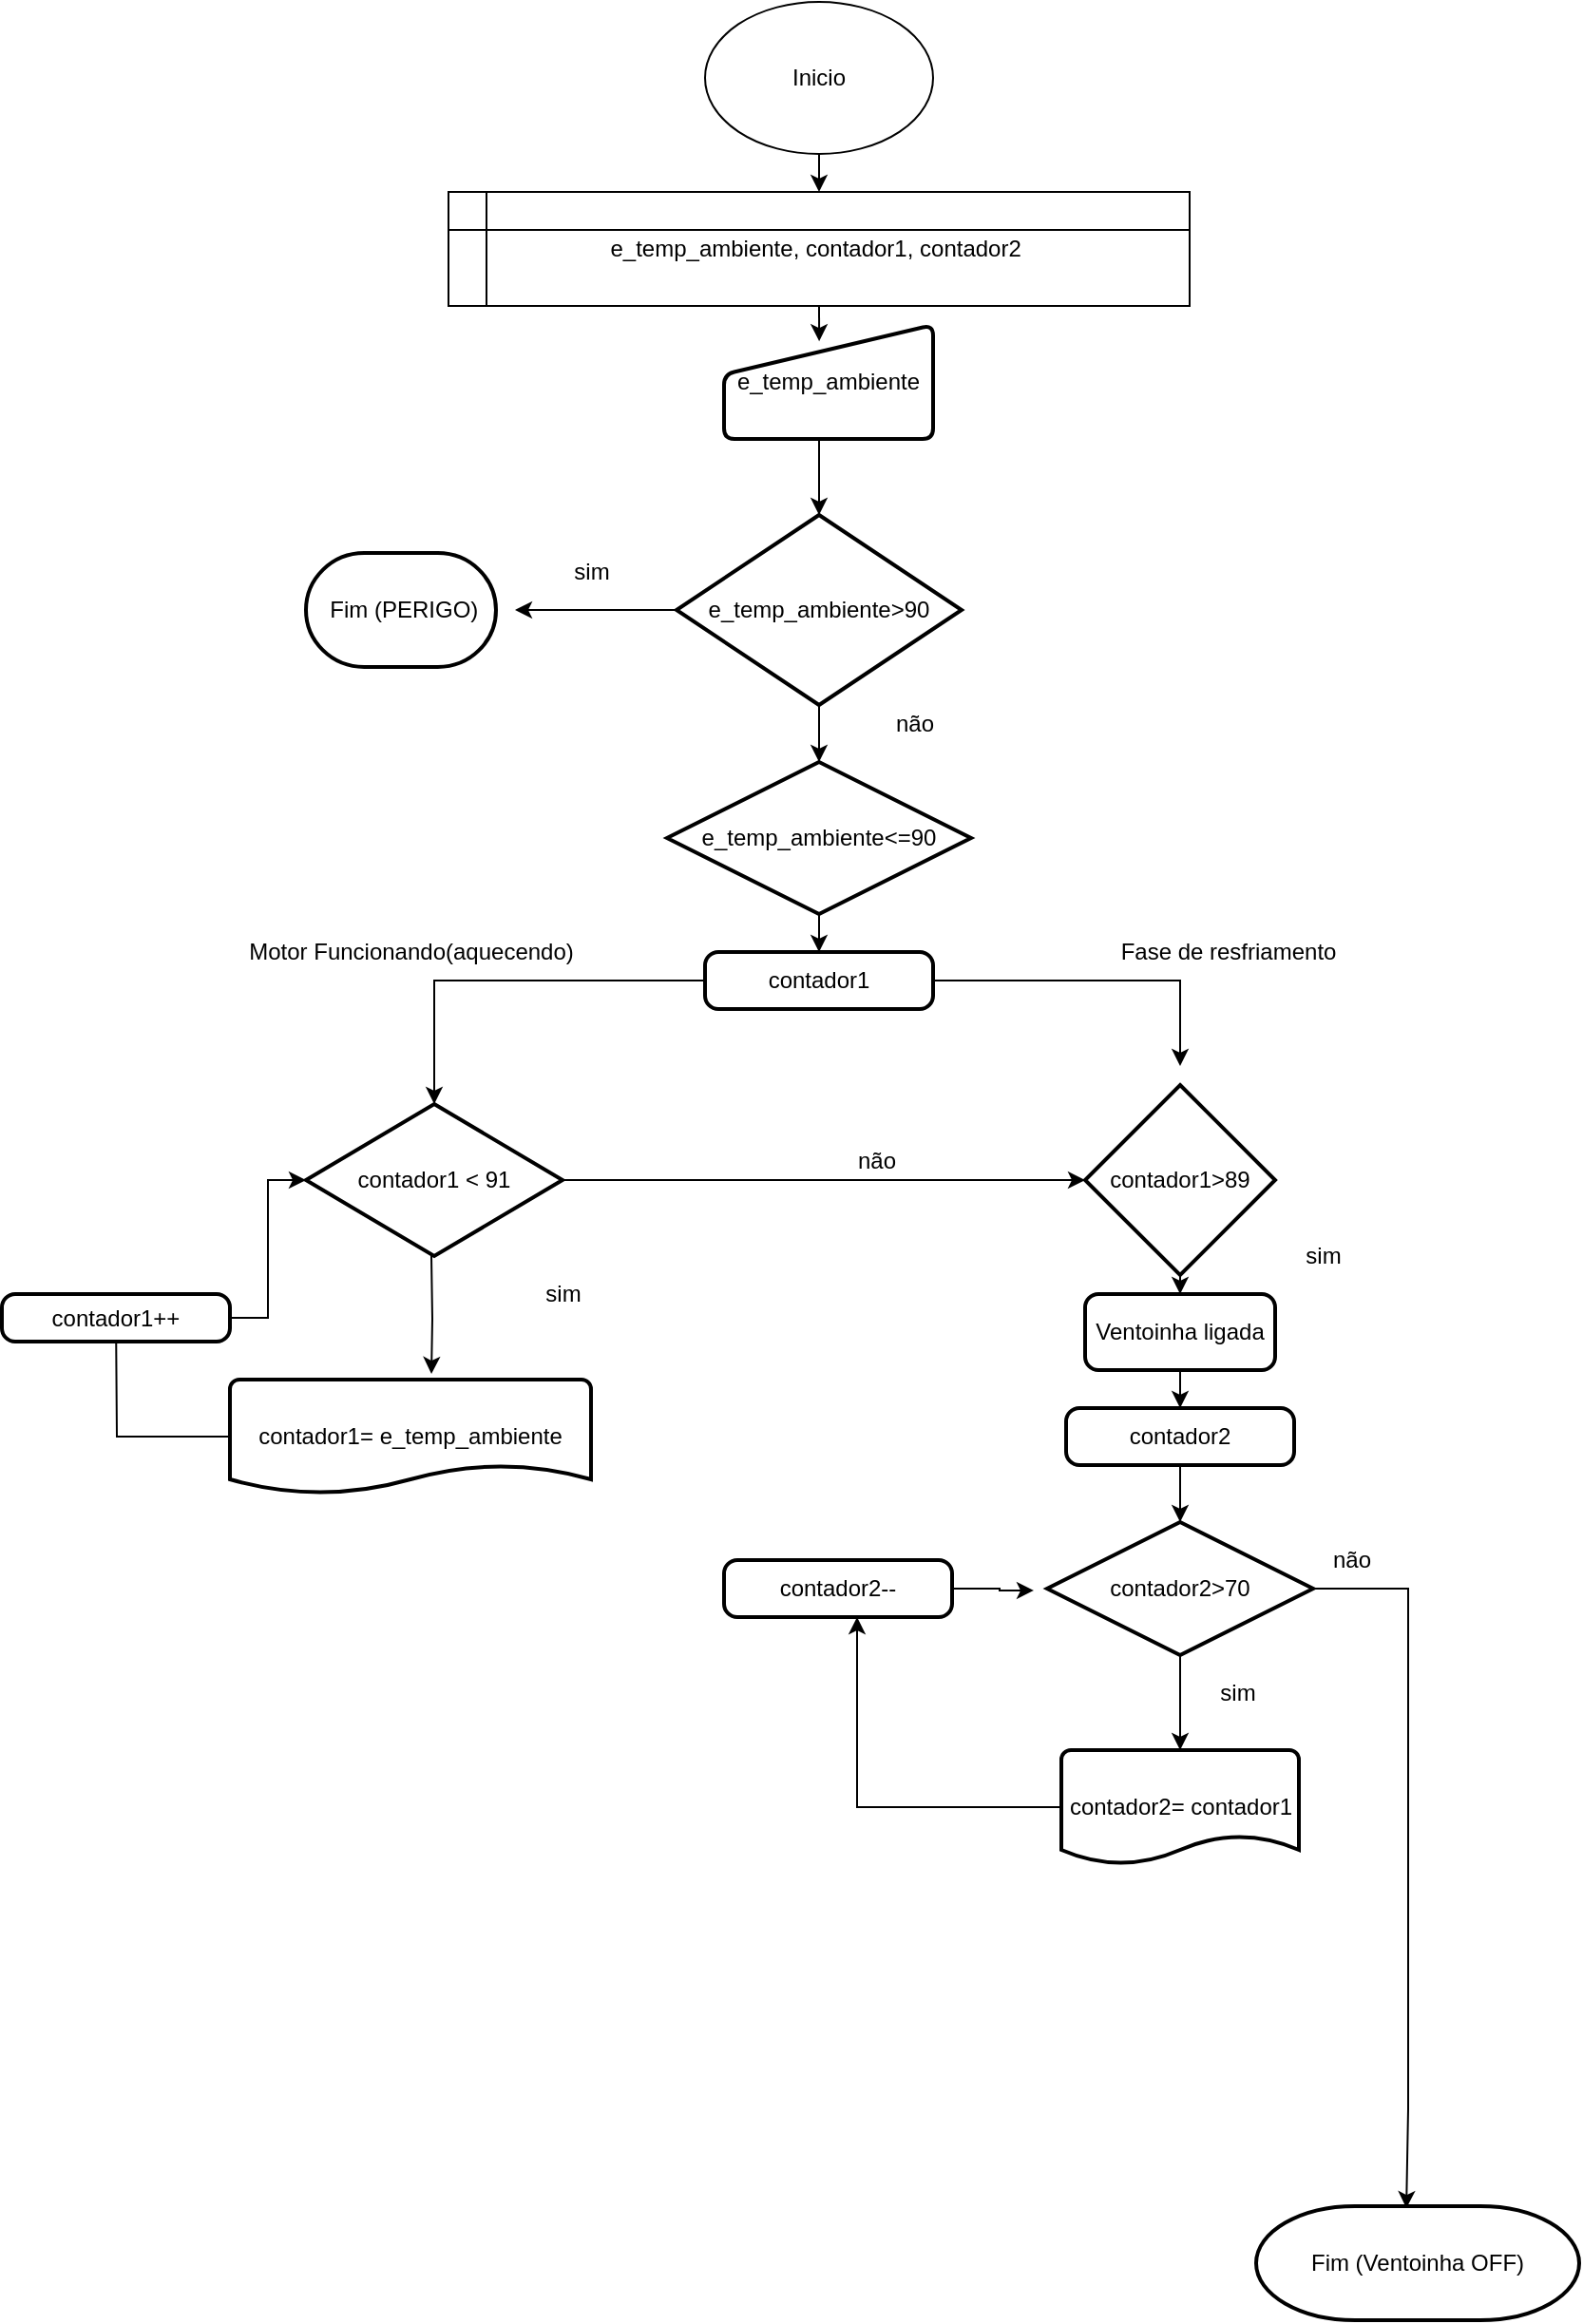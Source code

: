 <mxfile version="14.7.0" type="github">
  <diagram id="C5RBs43oDa-KdzZeNtuy" name="Page-1">
    <mxGraphModel dx="1689" dy="450" grid="1" gridSize="10" guides="1" tooltips="1" connect="1" arrows="1" fold="1" page="1" pageScale="1" pageWidth="827" pageHeight="1169" math="0" shadow="0">
      <root>
        <mxCell id="WIyWlLk6GJQsqaUBKTNV-0" />
        <mxCell id="WIyWlLk6GJQsqaUBKTNV-1" parent="WIyWlLk6GJQsqaUBKTNV-0" />
        <mxCell id="2Zy4UL28lWAbfZ2oIDws-21" style="edgeStyle=orthogonalEdgeStyle;rounded=0;orthogonalLoop=1;jettySize=auto;html=1;exitX=0.5;exitY=1;exitDx=0;exitDy=0;entryX=0.5;entryY=0;entryDx=0;entryDy=0;" parent="WIyWlLk6GJQsqaUBKTNV-1" source="2Zy4UL28lWAbfZ2oIDws-0" target="2Zy4UL28lWAbfZ2oIDws-2" edge="1">
          <mxGeometry relative="1" as="geometry" />
        </mxCell>
        <mxCell id="2Zy4UL28lWAbfZ2oIDws-0" value="Inicio" style="ellipse;whiteSpace=wrap;html=1;" parent="WIyWlLk6GJQsqaUBKTNV-1" vertex="1">
          <mxGeometry x="340" width="120" height="80" as="geometry" />
        </mxCell>
        <mxCell id="2Zy4UL28lWAbfZ2oIDws-22" style="edgeStyle=orthogonalEdgeStyle;rounded=0;orthogonalLoop=1;jettySize=auto;html=1;exitX=0.5;exitY=1;exitDx=0;exitDy=0;entryX=0.455;entryY=0.143;entryDx=0;entryDy=0;entryPerimeter=0;" parent="WIyWlLk6GJQsqaUBKTNV-1" source="2Zy4UL28lWAbfZ2oIDws-2" target="2Zy4UL28lWAbfZ2oIDws-3" edge="1">
          <mxGeometry relative="1" as="geometry" />
        </mxCell>
        <mxCell id="2Zy4UL28lWAbfZ2oIDws-2" value="e_temp_ambiente, contador1, contador2&amp;nbsp;" style="shape=internalStorage;whiteSpace=wrap;html=1;backgroundOutline=1;" parent="WIyWlLk6GJQsqaUBKTNV-1" vertex="1">
          <mxGeometry x="205" y="100" width="390" height="60" as="geometry" />
        </mxCell>
        <mxCell id="2Zy4UL28lWAbfZ2oIDws-51" style="edgeStyle=orthogonalEdgeStyle;rounded=0;orthogonalLoop=1;jettySize=auto;html=1;exitX=0.5;exitY=1;exitDx=0;exitDy=0;entryX=0.5;entryY=0;entryDx=0;entryDy=0;entryPerimeter=0;" parent="WIyWlLk6GJQsqaUBKTNV-1" source="2Zy4UL28lWAbfZ2oIDws-3" target="2Zy4UL28lWAbfZ2oIDws-26" edge="1">
          <mxGeometry relative="1" as="geometry">
            <Array as="points">
              <mxPoint x="400" y="230" />
            </Array>
          </mxGeometry>
        </mxCell>
        <mxCell id="2Zy4UL28lWAbfZ2oIDws-3" value="e_temp_ambiente" style="html=1;strokeWidth=2;shape=manualInput;whiteSpace=wrap;rounded=1;size=26;arcSize=11;" parent="WIyWlLk6GJQsqaUBKTNV-1" vertex="1">
          <mxGeometry x="350" y="170" width="110" height="60" as="geometry" />
        </mxCell>
        <mxCell id="2Zy4UL28lWAbfZ2oIDws-54" style="edgeStyle=orthogonalEdgeStyle;rounded=0;orthogonalLoop=1;jettySize=auto;html=1;exitX=1;exitY=0.5;exitDx=0;exitDy=0;exitPerimeter=0;entryX=0;entryY=0.5;entryDx=0;entryDy=0;entryPerimeter=0;" parent="WIyWlLk6GJQsqaUBKTNV-1" source="2Zy4UL28lWAbfZ2oIDws-5" target="2Zy4UL28lWAbfZ2oIDws-53" edge="1">
          <mxGeometry relative="1" as="geometry" />
        </mxCell>
        <mxCell id="2Zy4UL28lWAbfZ2oIDws-58" style="edgeStyle=orthogonalEdgeStyle;rounded=0;orthogonalLoop=1;jettySize=auto;html=1;entryX=0.558;entryY=-0.05;entryDx=0;entryDy=0;entryPerimeter=0;" parent="WIyWlLk6GJQsqaUBKTNV-1" target="2Zy4UL28lWAbfZ2oIDws-6" edge="1">
          <mxGeometry relative="1" as="geometry">
            <mxPoint x="196" y="660" as="sourcePoint" />
          </mxGeometry>
        </mxCell>
        <mxCell id="2Zy4UL28lWAbfZ2oIDws-5" value="contador1 &amp;lt; 91" style="strokeWidth=2;html=1;shape=mxgraph.flowchart.decision;whiteSpace=wrap;" parent="WIyWlLk6GJQsqaUBKTNV-1" vertex="1">
          <mxGeometry x="130" y="580" width="135" height="80" as="geometry" />
        </mxCell>
        <mxCell id="2Zy4UL28lWAbfZ2oIDws-59" style="edgeStyle=orthogonalEdgeStyle;rounded=0;orthogonalLoop=1;jettySize=auto;html=1;" parent="WIyWlLk6GJQsqaUBKTNV-1" source="2Zy4UL28lWAbfZ2oIDws-6" edge="1">
          <mxGeometry relative="1" as="geometry">
            <mxPoint x="30" y="690" as="targetPoint" />
          </mxGeometry>
        </mxCell>
        <mxCell id="2Zy4UL28lWAbfZ2oIDws-6" value="contador1= e_temp_ambiente" style="strokeWidth=2;html=1;shape=mxgraph.flowchart.document2;whiteSpace=wrap;size=0.25;" parent="WIyWlLk6GJQsqaUBKTNV-1" vertex="1">
          <mxGeometry x="90" y="725" width="190" height="60" as="geometry" />
        </mxCell>
        <mxCell id="2Zy4UL28lWAbfZ2oIDws-60" style="edgeStyle=orthogonalEdgeStyle;rounded=0;orthogonalLoop=1;jettySize=auto;html=1;entryX=0;entryY=0.5;entryDx=0;entryDy=0;entryPerimeter=0;" parent="WIyWlLk6GJQsqaUBKTNV-1" source="2Zy4UL28lWAbfZ2oIDws-7" target="2Zy4UL28lWAbfZ2oIDws-5" edge="1">
          <mxGeometry relative="1" as="geometry" />
        </mxCell>
        <mxCell id="2Zy4UL28lWAbfZ2oIDws-7" value="contador1++" style="rounded=1;whiteSpace=wrap;html=1;absoluteArcSize=1;arcSize=14;strokeWidth=2;" parent="WIyWlLk6GJQsqaUBKTNV-1" vertex="1">
          <mxGeometry x="-30" y="680" width="120" height="25" as="geometry" />
        </mxCell>
        <mxCell id="2Zy4UL28lWAbfZ2oIDws-27" style="edgeStyle=orthogonalEdgeStyle;rounded=0;orthogonalLoop=1;jettySize=auto;html=1;exitX=0;exitY=0.5;exitDx=0;exitDy=0;exitPerimeter=0;" parent="WIyWlLk6GJQsqaUBKTNV-1" source="2Zy4UL28lWAbfZ2oIDws-26" edge="1">
          <mxGeometry relative="1" as="geometry">
            <mxPoint x="240" y="320" as="targetPoint" />
          </mxGeometry>
        </mxCell>
        <mxCell id="2Zy4UL28lWAbfZ2oIDws-61" style="edgeStyle=orthogonalEdgeStyle;rounded=0;orthogonalLoop=1;jettySize=auto;html=1;exitX=0.5;exitY=1;exitDx=0;exitDy=0;exitPerimeter=0;entryX=0.5;entryY=0;entryDx=0;entryDy=0;entryPerimeter=0;" parent="WIyWlLk6GJQsqaUBKTNV-1" source="2Zy4UL28lWAbfZ2oIDws-26" target="2Zy4UL28lWAbfZ2oIDws-32" edge="1">
          <mxGeometry relative="1" as="geometry" />
        </mxCell>
        <mxCell id="2Zy4UL28lWAbfZ2oIDws-26" value="e_temp_ambiente&amp;gt;90" style="strokeWidth=2;html=1;shape=mxgraph.flowchart.decision;whiteSpace=wrap;" parent="WIyWlLk6GJQsqaUBKTNV-1" vertex="1">
          <mxGeometry x="325" y="270" width="150" height="100" as="geometry" />
        </mxCell>
        <mxCell id="2Zy4UL28lWAbfZ2oIDws-28" value="&amp;nbsp;Fim (PERIGO)" style="strokeWidth=2;html=1;shape=mxgraph.flowchart.terminator;whiteSpace=wrap;" parent="WIyWlLk6GJQsqaUBKTNV-1" vertex="1">
          <mxGeometry x="130" y="290" width="100" height="60" as="geometry" />
        </mxCell>
        <mxCell id="2Zy4UL28lWAbfZ2oIDws-29" value="sim" style="text;html=1;align=center;verticalAlign=middle;resizable=0;points=[];autosize=1;strokeColor=none;" parent="WIyWlLk6GJQsqaUBKTNV-1" vertex="1">
          <mxGeometry x="265" y="290" width="30" height="20" as="geometry" />
        </mxCell>
        <mxCell id="2Zy4UL28lWAbfZ2oIDws-63" style="edgeStyle=orthogonalEdgeStyle;rounded=0;orthogonalLoop=1;jettySize=auto;html=1;exitX=0.5;exitY=1;exitDx=0;exitDy=0;exitPerimeter=0;entryX=0.5;entryY=0;entryDx=0;entryDy=0;" parent="WIyWlLk6GJQsqaUBKTNV-1" source="2Zy4UL28lWAbfZ2oIDws-32" target="2Zy4UL28lWAbfZ2oIDws-52" edge="1">
          <mxGeometry relative="1" as="geometry" />
        </mxCell>
        <mxCell id="2Zy4UL28lWAbfZ2oIDws-32" value="e_temp_ambiente&amp;lt;=90" style="strokeWidth=2;html=1;shape=mxgraph.flowchart.decision;whiteSpace=wrap;" parent="WIyWlLk6GJQsqaUBKTNV-1" vertex="1">
          <mxGeometry x="320" y="400" width="160" height="80" as="geometry" />
        </mxCell>
        <mxCell id="2Zy4UL28lWAbfZ2oIDws-71" style="edgeStyle=orthogonalEdgeStyle;rounded=0;orthogonalLoop=1;jettySize=auto;html=1;exitX=0.5;exitY=1;exitDx=0;exitDy=0;exitPerimeter=0;entryX=0.5;entryY=0;entryDx=0;entryDy=0;entryPerimeter=0;" parent="WIyWlLk6GJQsqaUBKTNV-1" source="2Zy4UL28lWAbfZ2oIDws-42" target="2Zy4UL28lWAbfZ2oIDws-43" edge="1">
          <mxGeometry relative="1" as="geometry" />
        </mxCell>
        <mxCell id="2Zy4UL28lWAbfZ2oIDws-75" style="edgeStyle=orthogonalEdgeStyle;rounded=0;orthogonalLoop=1;jettySize=auto;html=1;exitX=1;exitY=0.5;exitDx=0;exitDy=0;exitPerimeter=0;entryX=0.465;entryY=0.017;entryDx=0;entryDy=0;entryPerimeter=0;" parent="WIyWlLk6GJQsqaUBKTNV-1" source="2Zy4UL28lWAbfZ2oIDws-42" target="2Zy4UL28lWAbfZ2oIDws-48" edge="1">
          <mxGeometry relative="1" as="geometry">
            <Array as="points">
              <mxPoint x="710" y="835" />
              <mxPoint x="710" y="1109" />
            </Array>
          </mxGeometry>
        </mxCell>
        <mxCell id="2Zy4UL28lWAbfZ2oIDws-42" value="contador2&amp;gt;70" style="strokeWidth=2;html=1;shape=mxgraph.flowchart.decision;whiteSpace=wrap;" parent="WIyWlLk6GJQsqaUBKTNV-1" vertex="1">
          <mxGeometry x="520" y="800" width="140" height="70" as="geometry" />
        </mxCell>
        <mxCell id="2Zy4UL28lWAbfZ2oIDws-72" style="edgeStyle=orthogonalEdgeStyle;rounded=0;orthogonalLoop=1;jettySize=auto;html=1;" parent="WIyWlLk6GJQsqaUBKTNV-1" source="2Zy4UL28lWAbfZ2oIDws-43" target="2Zy4UL28lWAbfZ2oIDws-44" edge="1">
          <mxGeometry relative="1" as="geometry">
            <mxPoint x="400" y="870" as="targetPoint" />
            <Array as="points">
              <mxPoint x="420" y="950" />
            </Array>
          </mxGeometry>
        </mxCell>
        <mxCell id="2Zy4UL28lWAbfZ2oIDws-43" value="contador2= contador1" style="strokeWidth=2;html=1;shape=mxgraph.flowchart.document2;whiteSpace=wrap;size=0.25;" parent="WIyWlLk6GJQsqaUBKTNV-1" vertex="1">
          <mxGeometry x="527.5" y="920" width="125" height="60" as="geometry" />
        </mxCell>
        <mxCell id="2Zy4UL28lWAbfZ2oIDws-73" style="edgeStyle=orthogonalEdgeStyle;rounded=0;orthogonalLoop=1;jettySize=auto;html=1;entryX=-0.05;entryY=0.514;entryDx=0;entryDy=0;entryPerimeter=0;" parent="WIyWlLk6GJQsqaUBKTNV-1" source="2Zy4UL28lWAbfZ2oIDws-44" target="2Zy4UL28lWAbfZ2oIDws-42" edge="1">
          <mxGeometry relative="1" as="geometry" />
        </mxCell>
        <mxCell id="2Zy4UL28lWAbfZ2oIDws-44" value="contador2--" style="rounded=1;whiteSpace=wrap;html=1;absoluteArcSize=1;arcSize=14;strokeWidth=2;" parent="WIyWlLk6GJQsqaUBKTNV-1" vertex="1">
          <mxGeometry x="350" y="820" width="120" height="30" as="geometry" />
        </mxCell>
        <mxCell id="2Zy4UL28lWAbfZ2oIDws-47" value="sim" style="text;html=1;align=center;verticalAlign=middle;resizable=0;points=[];autosize=1;strokeColor=none;" parent="WIyWlLk6GJQsqaUBKTNV-1" vertex="1">
          <mxGeometry x="650" y="650" width="30" height="20" as="geometry" />
        </mxCell>
        <mxCell id="2Zy4UL28lWAbfZ2oIDws-48" value="Fim (Ventoinha OFF)" style="strokeWidth=2;html=1;shape=mxgraph.flowchart.terminator;whiteSpace=wrap;" parent="WIyWlLk6GJQsqaUBKTNV-1" vertex="1">
          <mxGeometry x="630" y="1160" width="170" height="60" as="geometry" />
        </mxCell>
        <mxCell id="2Zy4UL28lWAbfZ2oIDws-50" value="sim" style="text;html=1;align=center;verticalAlign=middle;resizable=0;points=[];autosize=1;strokeColor=none;" parent="WIyWlLk6GJQsqaUBKTNV-1" vertex="1">
          <mxGeometry x="250" y="670" width="30" height="20" as="geometry" />
        </mxCell>
        <mxCell id="2Zy4UL28lWAbfZ2oIDws-64" style="edgeStyle=orthogonalEdgeStyle;rounded=0;orthogonalLoop=1;jettySize=auto;html=1;exitX=0;exitY=0.5;exitDx=0;exitDy=0;entryX=0.5;entryY=0;entryDx=0;entryDy=0;entryPerimeter=0;" parent="WIyWlLk6GJQsqaUBKTNV-1" source="2Zy4UL28lWAbfZ2oIDws-52" target="2Zy4UL28lWAbfZ2oIDws-5" edge="1">
          <mxGeometry relative="1" as="geometry" />
        </mxCell>
        <mxCell id="2Zy4UL28lWAbfZ2oIDws-65" style="edgeStyle=orthogonalEdgeStyle;rounded=0;orthogonalLoop=1;jettySize=auto;html=1;" parent="WIyWlLk6GJQsqaUBKTNV-1" source="2Zy4UL28lWAbfZ2oIDws-52" edge="1">
          <mxGeometry relative="1" as="geometry">
            <mxPoint x="590" y="560" as="targetPoint" />
            <Array as="points">
              <mxPoint x="590" y="515" />
              <mxPoint x="590" y="560" />
            </Array>
          </mxGeometry>
        </mxCell>
        <mxCell id="2Zy4UL28lWAbfZ2oIDws-52" value="contador1" style="rounded=1;whiteSpace=wrap;html=1;absoluteArcSize=1;arcSize=14;strokeWidth=2;" parent="WIyWlLk6GJQsqaUBKTNV-1" vertex="1">
          <mxGeometry x="340" y="500" width="120" height="30" as="geometry" />
        </mxCell>
        <mxCell id="2Zy4UL28lWAbfZ2oIDws-77" style="edgeStyle=orthogonalEdgeStyle;rounded=0;orthogonalLoop=1;jettySize=auto;html=1;exitX=0.5;exitY=1;exitDx=0;exitDy=0;exitPerimeter=0;entryX=0.5;entryY=0;entryDx=0;entryDy=0;" parent="WIyWlLk6GJQsqaUBKTNV-1" source="2Zy4UL28lWAbfZ2oIDws-53" target="2Zy4UL28lWAbfZ2oIDws-57" edge="1">
          <mxGeometry relative="1" as="geometry" />
        </mxCell>
        <mxCell id="2Zy4UL28lWAbfZ2oIDws-53" value="contador1&amp;gt;89" style="strokeWidth=2;html=1;shape=mxgraph.flowchart.decision;whiteSpace=wrap;" parent="WIyWlLk6GJQsqaUBKTNV-1" vertex="1">
          <mxGeometry x="540" y="570" width="100" height="100" as="geometry" />
        </mxCell>
        <mxCell id="2Zy4UL28lWAbfZ2oIDws-55" value="não" style="text;html=1;align=center;verticalAlign=middle;resizable=0;points=[];autosize=1;strokeColor=none;" parent="WIyWlLk6GJQsqaUBKTNV-1" vertex="1">
          <mxGeometry x="410" y="600" width="40" height="20" as="geometry" />
        </mxCell>
        <mxCell id="2Zy4UL28lWAbfZ2oIDws-78" style="edgeStyle=orthogonalEdgeStyle;rounded=0;orthogonalLoop=1;jettySize=auto;html=1;exitX=0.5;exitY=1;exitDx=0;exitDy=0;entryX=0.5;entryY=0;entryDx=0;entryDy=0;" parent="WIyWlLk6GJQsqaUBKTNV-1" source="2Zy4UL28lWAbfZ2oIDws-57" target="2Zy4UL28lWAbfZ2oIDws-68" edge="1">
          <mxGeometry relative="1" as="geometry" />
        </mxCell>
        <mxCell id="2Zy4UL28lWAbfZ2oIDws-57" value="Ventoinha ligada" style="rounded=1;whiteSpace=wrap;html=1;absoluteArcSize=1;arcSize=14;strokeWidth=2;" parent="WIyWlLk6GJQsqaUBKTNV-1" vertex="1">
          <mxGeometry x="540" y="680" width="100" height="40" as="geometry" />
        </mxCell>
        <mxCell id="2Zy4UL28lWAbfZ2oIDws-62" value="não" style="text;html=1;align=center;verticalAlign=middle;resizable=0;points=[];autosize=1;strokeColor=none;" parent="WIyWlLk6GJQsqaUBKTNV-1" vertex="1">
          <mxGeometry x="430" y="370" width="40" height="20" as="geometry" />
        </mxCell>
        <mxCell id="2Zy4UL28lWAbfZ2oIDws-66" value="Motor Funcionando(aquecendo)" style="text;html=1;align=center;verticalAlign=middle;resizable=0;points=[];autosize=1;strokeColor=none;" parent="WIyWlLk6GJQsqaUBKTNV-1" vertex="1">
          <mxGeometry x="90" y="490" width="190" height="20" as="geometry" />
        </mxCell>
        <mxCell id="2Zy4UL28lWAbfZ2oIDws-67" value="Fase de resfriamento" style="text;html=1;align=center;verticalAlign=middle;resizable=0;points=[];autosize=1;strokeColor=none;" parent="WIyWlLk6GJQsqaUBKTNV-1" vertex="1">
          <mxGeometry x="550" y="490" width="130" height="20" as="geometry" />
        </mxCell>
        <mxCell id="2Zy4UL28lWAbfZ2oIDws-79" style="edgeStyle=orthogonalEdgeStyle;rounded=0;orthogonalLoop=1;jettySize=auto;html=1;exitX=0.5;exitY=1;exitDx=0;exitDy=0;entryX=0.5;entryY=0;entryDx=0;entryDy=0;entryPerimeter=0;" parent="WIyWlLk6GJQsqaUBKTNV-1" source="2Zy4UL28lWAbfZ2oIDws-68" target="2Zy4UL28lWAbfZ2oIDws-42" edge="1">
          <mxGeometry relative="1" as="geometry" />
        </mxCell>
        <mxCell id="2Zy4UL28lWAbfZ2oIDws-68" value="contador2" style="rounded=1;whiteSpace=wrap;html=1;absoluteArcSize=1;arcSize=14;strokeWidth=2;" parent="WIyWlLk6GJQsqaUBKTNV-1" vertex="1">
          <mxGeometry x="530" y="740" width="120" height="30" as="geometry" />
        </mxCell>
        <mxCell id="2Zy4UL28lWAbfZ2oIDws-70" value="sim" style="text;html=1;align=center;verticalAlign=middle;resizable=0;points=[];autosize=1;strokeColor=none;" parent="WIyWlLk6GJQsqaUBKTNV-1" vertex="1">
          <mxGeometry x="605" y="880" width="30" height="20" as="geometry" />
        </mxCell>
        <mxCell id="2Zy4UL28lWAbfZ2oIDws-76" value="não" style="text;html=1;align=center;verticalAlign=middle;resizable=0;points=[];autosize=1;strokeColor=none;" parent="WIyWlLk6GJQsqaUBKTNV-1" vertex="1">
          <mxGeometry x="660" y="810" width="40" height="20" as="geometry" />
        </mxCell>
      </root>
    </mxGraphModel>
  </diagram>
</mxfile>
